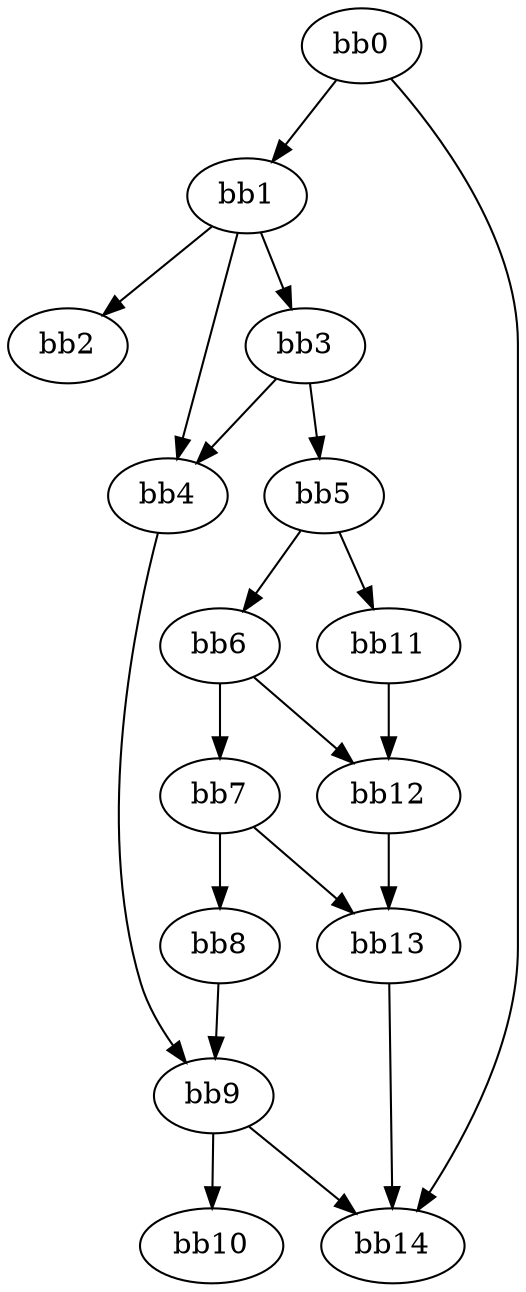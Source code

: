 digraph {
    0 [ label = "bb0\l" ]
    1 [ label = "bb1\l" ]
    2 [ label = "bb2\l" ]
    3 [ label = "bb3\l" ]
    4 [ label = "bb4\l" ]
    5 [ label = "bb5\l" ]
    6 [ label = "bb6\l" ]
    7 [ label = "bb7\l" ]
    8 [ label = "bb8\l" ]
    9 [ label = "bb9\l" ]
    10 [ label = "bb10\l" ]
    11 [ label = "bb11\l" ]
    12 [ label = "bb12\l" ]
    13 [ label = "bb13\l" ]
    14 [ label = "bb14\l" ]
    0 -> 1 [ ]
    0 -> 14 [ ]
    1 -> 2 [ ]
    1 -> 3 [ ]
    1 -> 4 [ ]
    3 -> 4 [ ]
    3 -> 5 [ ]
    4 -> 9 [ ]
    5 -> 6 [ ]
    5 -> 11 [ ]
    6 -> 7 [ ]
    6 -> 12 [ ]
    7 -> 8 [ ]
    7 -> 13 [ ]
    8 -> 9 [ ]
    9 -> 10 [ ]
    9 -> 14 [ ]
    11 -> 12 [ ]
    12 -> 13 [ ]
    13 -> 14 [ ]
}

